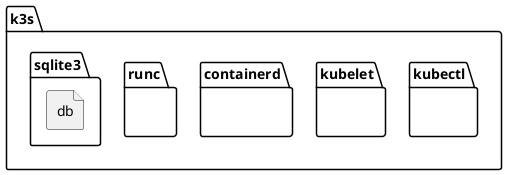 @startuml
package k3s {
    package kubectl {
        label " "
    }
    package kubelet {
        label "  "
    }
    package containerd {
        label "   "
    }
    package runc {
        label "     "
    }
    package sqlite3 {
        file db 
    }
}
@endulm